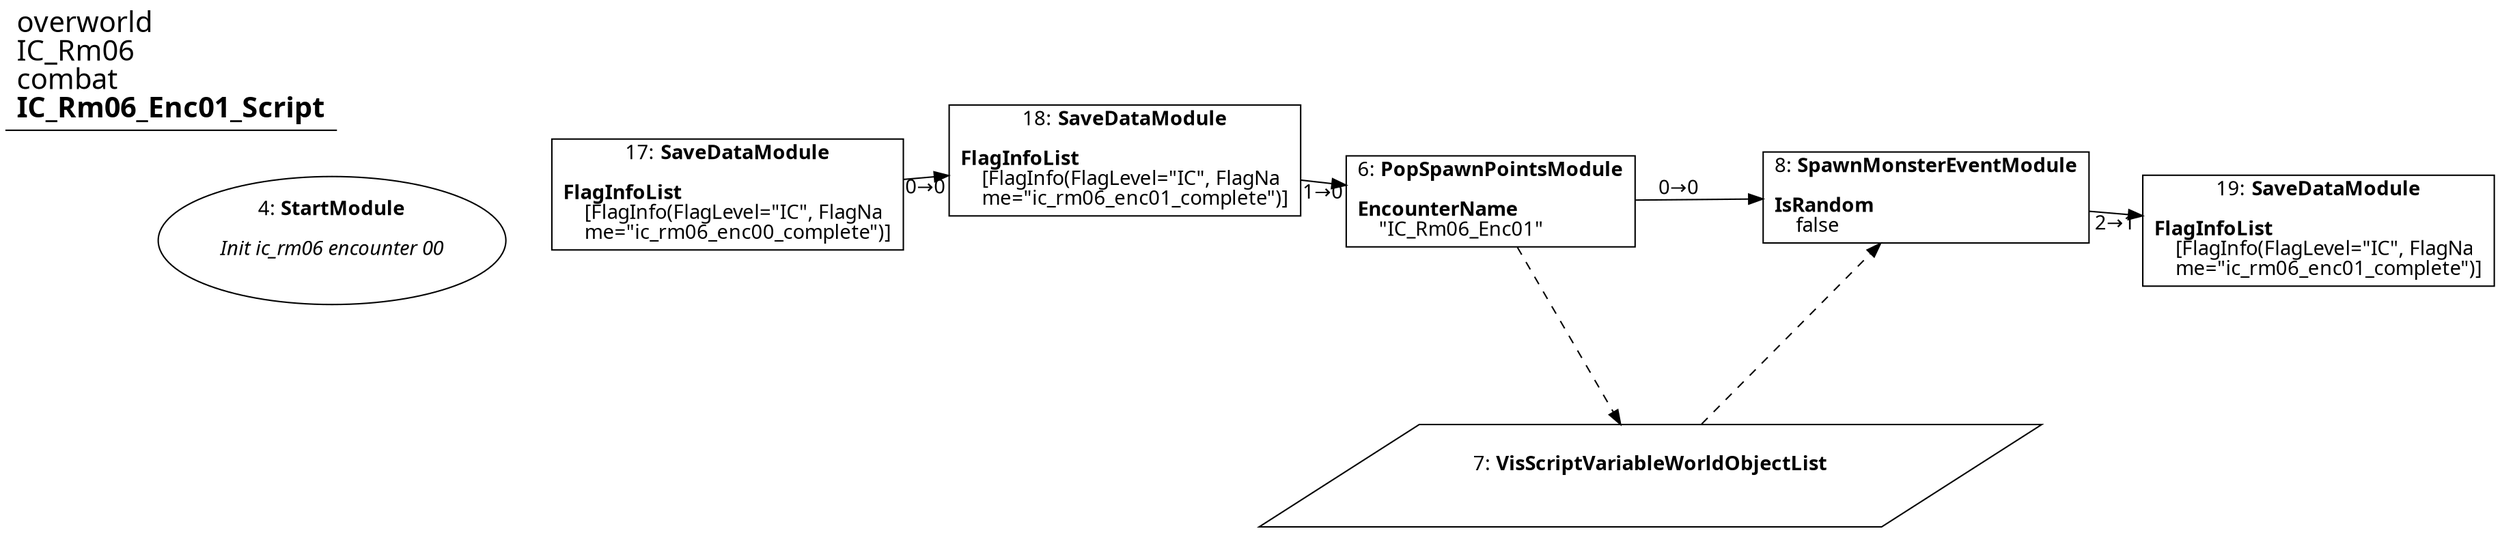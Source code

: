 digraph {
    layout = fdp;
    overlap = prism;
    sep = "+16";
    splines = spline;

    node [ shape = box ];

    graph [ fontname = "Segoe UI" ];
    node [ fontname = "Segoe UI" ];
    edge [ fontname = "Segoe UI" ];

    4 [ label = <4: <b>StartModule</b><br/><br/><i>Init ic_rm06 encounter 00<br align="left"/></i><br align="left"/>> ];
    4 [ shape = oval ]
    4 [ pos = "-0.286,-0.18!" ];

    6 [ label = <6: <b>PopSpawnPointsModule</b><br/><br/><b>EncounterName</b><br align="left"/>    &quot;IC_Rm06_Enc01&quot;<br align="left"/>> ];
    6 [ pos = "0.40100002,-0.20300001!" ];
    6 -> 8 [ label = "0→0" ];
    6 -> 7 [ style = dashed ];

    7 [ label = <7: <b>VisScriptVariableWorldObjectList</b><br/><br/>> ];
    7 [ shape = parallelogram ]
    7 [ pos = "0.637,-0.397!" ];

    8 [ label = <8: <b>SpawnMonsterEventModule</b><br/><br/><b>IsRandom</b><br align="left"/>    false<br align="left"/>> ];
    8 [ pos = "0.84900004,-0.20300001!" ];
    8 -> 19 [ label = "2→1" ];
    7 -> 8 [ style = dashed ];

    17 [ label = <17: <b>SaveDataModule</b><br/><br/><b>FlagInfoList</b><br align="left"/>    [FlagInfo(FlagLevel=&quot;IC&quot;, FlagNa<br align="left"/>    me=&quot;ic_rm06_enc00_complete&quot;)]<br align="left"/>> ];
    17 [ pos = "-0.072000004,-0.18!" ];
    17 -> 18 [ label = "0→0" ];

    18 [ label = <18: <b>SaveDataModule</b><br/><br/><b>FlagInfoList</b><br align="left"/>    [FlagInfo(FlagLevel=&quot;IC&quot;, FlagNa<br align="left"/>    me=&quot;ic_rm06_enc01_complete&quot;)]<br align="left"/>> ];
    18 [ pos = "0.163,-0.18!" ];
    18 -> 6 [ label = "1→0" ];

    19 [ label = <19: <b>SaveDataModule</b><br/><br/><b>FlagInfoList</b><br align="left"/>    [FlagInfo(FlagLevel=&quot;IC&quot;, FlagNa<br align="left"/>    me=&quot;ic_rm06_enc01_complete&quot;)]<br align="left"/>> ];
    19 [ pos = "1.1420001,-0.22600001!" ];

    title [ pos = "-0.287,-0.179!" ];
    title [ shape = underline ];
    title [ label = <<font point-size="20">overworld<br align="left"/>IC_Rm06<br align="left"/>combat<br align="left"/><b>IC_Rm06_Enc01_Script</b><br align="left"/></font>> ];
}
